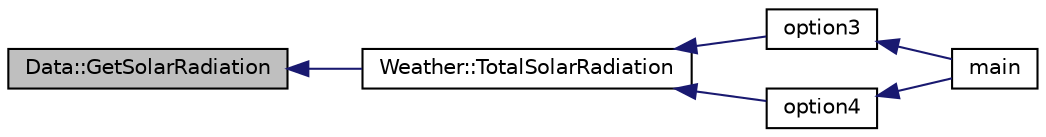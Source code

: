 digraph "Data::GetSolarRadiation"
{
  edge [fontname="Helvetica",fontsize="10",labelfontname="Helvetica",labelfontsize="10"];
  node [fontname="Helvetica",fontsize="10",shape=record];
  rankdir="LR";
  Node15 [label="Data::GetSolarRadiation",height=0.2,width=0.4,color="black", fillcolor="grey75", style="filled", fontcolor="black"];
  Node15 -> Node16 [dir="back",color="midnightblue",fontsize="10",style="solid",fontname="Helvetica"];
  Node16 [label="Weather::TotalSolarRadiation",height=0.2,width=0.4,color="black", fillcolor="white", style="filled",URL="$class_weather.html#a2371a6d45fe10d8cbea9887685d012ac",tooltip="Gets the Total solar radiation for a month in a year. "];
  Node16 -> Node17 [dir="back",color="midnightblue",fontsize="10",style="solid",fontname="Helvetica"];
  Node17 [label="option3",height=0.2,width=0.4,color="black", fillcolor="white", style="filled",URL="$main_8cpp.html#a3066b925bb2358186cc7514c69d4d630"];
  Node17 -> Node18 [dir="back",color="midnightblue",fontsize="10",style="solid",fontname="Helvetica"];
  Node18 [label="main",height=0.2,width=0.4,color="black", fillcolor="white", style="filled",URL="$main_8cpp.html#ae66f6b31b5ad750f1fe042a706a4e3d4"];
  Node16 -> Node19 [dir="back",color="midnightblue",fontsize="10",style="solid",fontname="Helvetica"];
  Node19 [label="option4",height=0.2,width=0.4,color="black", fillcolor="white", style="filled",URL="$main_8cpp.html#aa493a01c137dde9643977dcdb6d6359d"];
  Node19 -> Node18 [dir="back",color="midnightblue",fontsize="10",style="solid",fontname="Helvetica"];
}
